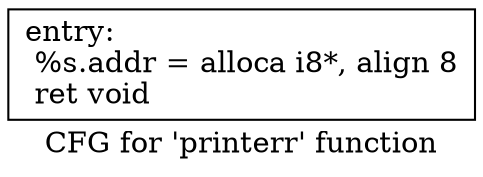 digraph "CFG for 'printerr' function" {
	label="CFG for 'printerr' function";

	Node0x5d904f0 [shape=record,label="{entry:\l  %s.addr = alloca i8*, align 8\l  ret void\l}"];
}
